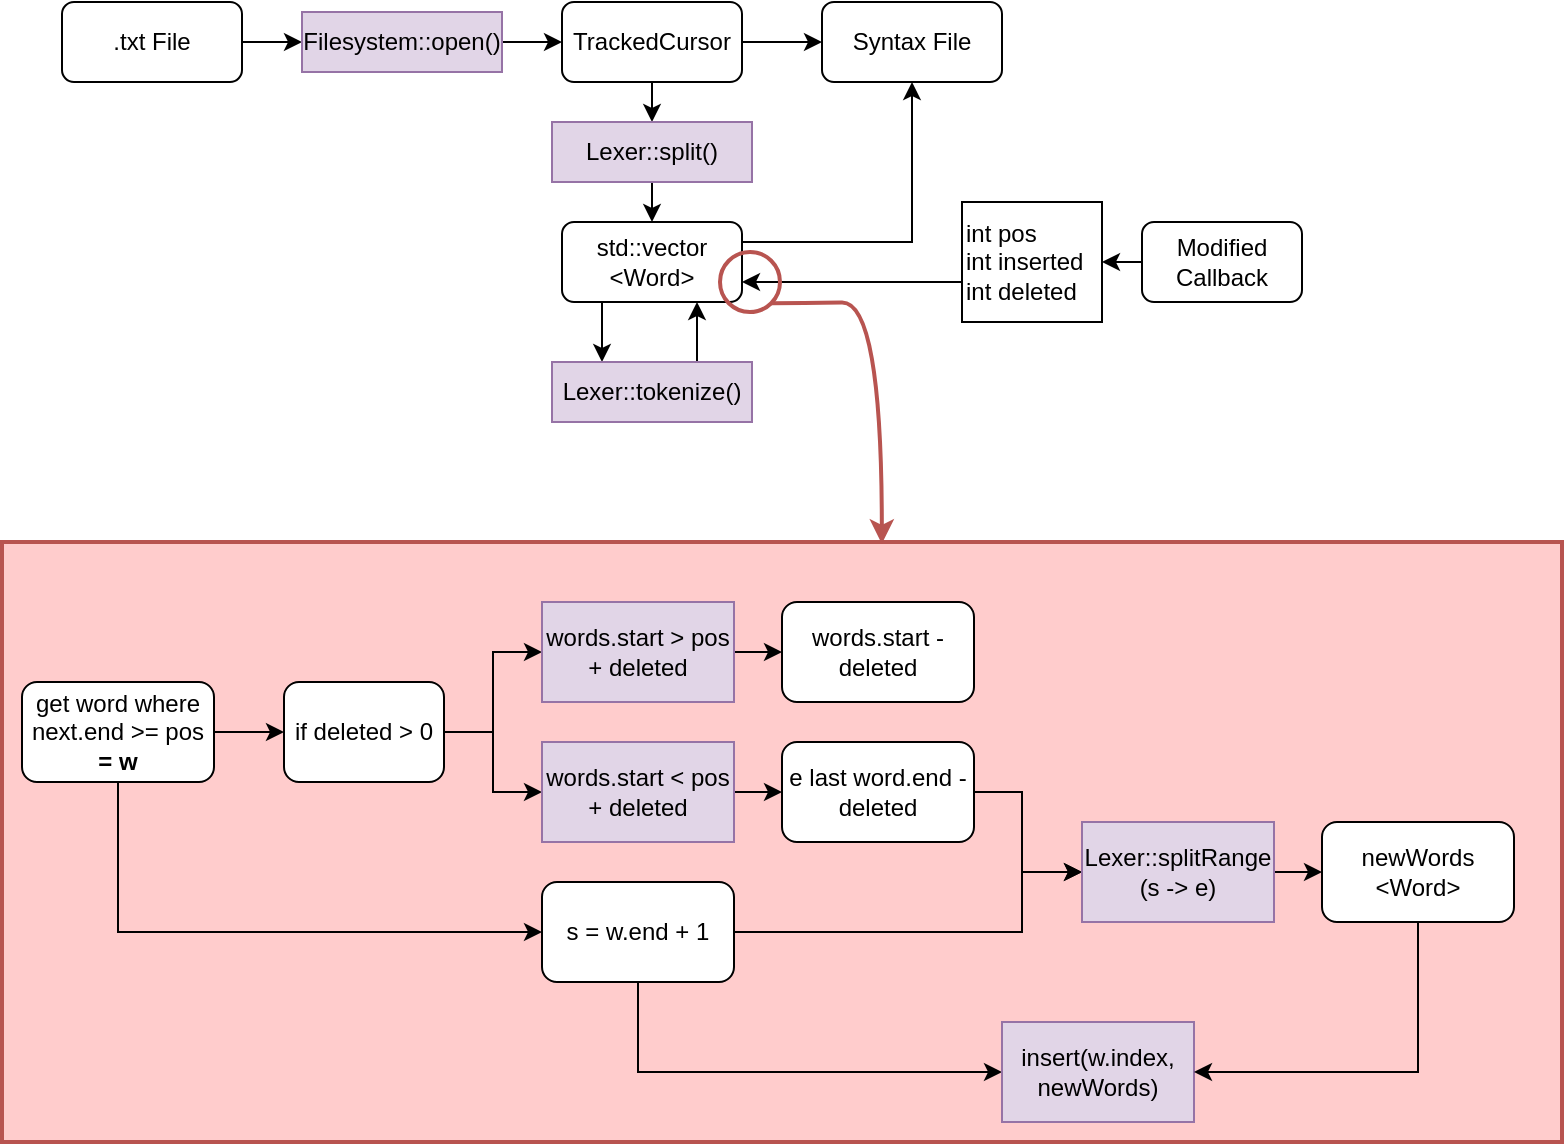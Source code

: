 <mxfile version="27.0.2">
  <diagram name="Seite-1" id="LcutoJYIsuq5r6dQsFdK">
    <mxGraphModel dx="832" dy="642" grid="1" gridSize="10" guides="1" tooltips="1" connect="1" arrows="1" fold="1" page="1" pageScale="1" pageWidth="827" pageHeight="1169" math="0" shadow="0">
      <root>
        <mxCell id="0" />
        <mxCell id="1" parent="0" />
        <mxCell id="gIvbkFvuhjzPxH_8w1TP-27" value="" style="rounded=0;whiteSpace=wrap;html=1;fillColor=#FFCCCC;strokeColor=#b85450;strokeWidth=2;" vertex="1" parent="1">
          <mxGeometry x="40" y="390" width="780" height="300" as="geometry" />
        </mxCell>
        <mxCell id="gIvbkFvuhjzPxH_8w1TP-9" style="edgeStyle=orthogonalEdgeStyle;rounded=0;orthogonalLoop=1;jettySize=auto;html=1;exitX=0.5;exitY=1;exitDx=0;exitDy=0;entryX=0.5;entryY=0;entryDx=0;entryDy=0;" edge="1" parent="1" source="gIvbkFvuhjzPxH_8w1TP-12" target="gIvbkFvuhjzPxH_8w1TP-6">
          <mxGeometry relative="1" as="geometry" />
        </mxCell>
        <mxCell id="gIvbkFvuhjzPxH_8w1TP-11" style="edgeStyle=orthogonalEdgeStyle;rounded=0;orthogonalLoop=1;jettySize=auto;html=1;exitX=1;exitY=0.5;exitDx=0;exitDy=0;entryX=0;entryY=0.5;entryDx=0;entryDy=0;" edge="1" parent="1" source="gIvbkFvuhjzPxH_8w1TP-1" target="gIvbkFvuhjzPxH_8w1TP-8">
          <mxGeometry relative="1" as="geometry" />
        </mxCell>
        <mxCell id="gIvbkFvuhjzPxH_8w1TP-1" value="TrackedCursor" style="rounded=1;whiteSpace=wrap;html=1;" vertex="1" parent="1">
          <mxGeometry x="320" y="120" width="90" height="40" as="geometry" />
        </mxCell>
        <mxCell id="gIvbkFvuhjzPxH_8w1TP-3" style="edgeStyle=orthogonalEdgeStyle;rounded=0;orthogonalLoop=1;jettySize=auto;html=1;exitX=1;exitY=0.5;exitDx=0;exitDy=0;entryX=0;entryY=0.5;entryDx=0;entryDy=0;" edge="1" parent="1" source="gIvbkFvuhjzPxH_8w1TP-4" target="gIvbkFvuhjzPxH_8w1TP-1">
          <mxGeometry relative="1" as="geometry" />
        </mxCell>
        <mxCell id="gIvbkFvuhjzPxH_8w1TP-2" value=".txt File" style="rounded=1;whiteSpace=wrap;html=1;" vertex="1" parent="1">
          <mxGeometry x="70" y="120" width="90" height="40" as="geometry" />
        </mxCell>
        <mxCell id="gIvbkFvuhjzPxH_8w1TP-5" value="" style="edgeStyle=orthogonalEdgeStyle;rounded=0;orthogonalLoop=1;jettySize=auto;html=1;exitX=1;exitY=0.5;exitDx=0;exitDy=0;entryX=0;entryY=0.5;entryDx=0;entryDy=0;" edge="1" parent="1" source="gIvbkFvuhjzPxH_8w1TP-2" target="gIvbkFvuhjzPxH_8w1TP-4">
          <mxGeometry relative="1" as="geometry">
            <mxPoint x="160" y="140" as="sourcePoint" />
            <mxPoint x="340" y="140" as="targetPoint" />
          </mxGeometry>
        </mxCell>
        <mxCell id="gIvbkFvuhjzPxH_8w1TP-4" value="Filesystem::open()" style="text;html=1;align=center;verticalAlign=middle;whiteSpace=wrap;rounded=0;fillColor=#e1d5e7;strokeColor=#9673a6;" vertex="1" parent="1">
          <mxGeometry x="190" y="125" width="100" height="30" as="geometry" />
        </mxCell>
        <mxCell id="gIvbkFvuhjzPxH_8w1TP-19" style="edgeStyle=orthogonalEdgeStyle;rounded=0;orthogonalLoop=1;jettySize=auto;html=1;exitX=0.25;exitY=1;exitDx=0;exitDy=0;entryX=0.25;entryY=0;entryDx=0;entryDy=0;" edge="1" parent="1" source="gIvbkFvuhjzPxH_8w1TP-6" target="gIvbkFvuhjzPxH_8w1TP-17">
          <mxGeometry relative="1" as="geometry" />
        </mxCell>
        <mxCell id="gIvbkFvuhjzPxH_8w1TP-21" style="edgeStyle=orthogonalEdgeStyle;rounded=0;orthogonalLoop=1;jettySize=auto;html=1;exitX=1;exitY=0.5;exitDx=0;exitDy=0;entryX=0.5;entryY=1;entryDx=0;entryDy=0;" edge="1" parent="1" source="gIvbkFvuhjzPxH_8w1TP-6" target="gIvbkFvuhjzPxH_8w1TP-8">
          <mxGeometry relative="1" as="geometry">
            <Array as="points">
              <mxPoint x="410" y="240" />
              <mxPoint x="495" y="240" />
            </Array>
          </mxGeometry>
        </mxCell>
        <mxCell id="gIvbkFvuhjzPxH_8w1TP-6" value="std::vector&lt;div&gt;&amp;lt;Word&amp;gt;&lt;/div&gt;" style="rounded=1;whiteSpace=wrap;html=1;" vertex="1" parent="1">
          <mxGeometry x="320" y="230" width="90" height="40" as="geometry" />
        </mxCell>
        <mxCell id="gIvbkFvuhjzPxH_8w1TP-8" value="Syntax File" style="rounded=1;whiteSpace=wrap;html=1;" vertex="1" parent="1">
          <mxGeometry x="450" y="120" width="90" height="40" as="geometry" />
        </mxCell>
        <mxCell id="gIvbkFvuhjzPxH_8w1TP-13" value="" style="edgeStyle=orthogonalEdgeStyle;rounded=0;orthogonalLoop=1;jettySize=auto;html=1;exitX=0.5;exitY=1;exitDx=0;exitDy=0;entryX=0.5;entryY=0;entryDx=0;entryDy=0;" edge="1" parent="1" source="gIvbkFvuhjzPxH_8w1TP-1" target="gIvbkFvuhjzPxH_8w1TP-12">
          <mxGeometry relative="1" as="geometry">
            <mxPoint x="365" y="160" as="sourcePoint" />
            <mxPoint x="365" y="230" as="targetPoint" />
          </mxGeometry>
        </mxCell>
        <mxCell id="gIvbkFvuhjzPxH_8w1TP-12" value="Lexer::split()" style="text;html=1;align=center;verticalAlign=middle;whiteSpace=wrap;rounded=0;fillColor=#e1d5e7;strokeColor=#9673a6;" vertex="1" parent="1">
          <mxGeometry x="315" y="180" width="100" height="30" as="geometry" />
        </mxCell>
        <mxCell id="gIvbkFvuhjzPxH_8w1TP-24" style="edgeStyle=orthogonalEdgeStyle;rounded=0;orthogonalLoop=1;jettySize=auto;html=1;exitX=0;exitY=0.5;exitDx=0;exitDy=0;entryX=1;entryY=0.5;entryDx=0;entryDy=0;" edge="1" parent="1" source="gIvbkFvuhjzPxH_8w1TP-14" target="gIvbkFvuhjzPxH_8w1TP-22">
          <mxGeometry relative="1" as="geometry" />
        </mxCell>
        <mxCell id="gIvbkFvuhjzPxH_8w1TP-14" value="Modified Callback" style="rounded=1;whiteSpace=wrap;html=1;" vertex="1" parent="1">
          <mxGeometry x="610" y="230" width="80" height="40" as="geometry" />
        </mxCell>
        <mxCell id="gIvbkFvuhjzPxH_8w1TP-20" style="edgeStyle=orthogonalEdgeStyle;rounded=0;orthogonalLoop=1;jettySize=auto;html=1;exitX=0.75;exitY=0;exitDx=0;exitDy=0;entryX=0.75;entryY=1;entryDx=0;entryDy=0;" edge="1" parent="1" source="gIvbkFvuhjzPxH_8w1TP-17" target="gIvbkFvuhjzPxH_8w1TP-6">
          <mxGeometry relative="1" as="geometry" />
        </mxCell>
        <mxCell id="gIvbkFvuhjzPxH_8w1TP-17" value="Lexer::tokenize()" style="text;html=1;align=center;verticalAlign=middle;whiteSpace=wrap;rounded=0;fillColor=#e1d5e7;strokeColor=#9673a6;" vertex="1" parent="1">
          <mxGeometry x="315" y="300" width="100" height="30" as="geometry" />
        </mxCell>
        <mxCell id="gIvbkFvuhjzPxH_8w1TP-25" style="edgeStyle=orthogonalEdgeStyle;rounded=0;orthogonalLoop=1;jettySize=auto;html=1;exitX=0;exitY=0.75;exitDx=0;exitDy=0;entryX=1;entryY=0.75;entryDx=0;entryDy=0;" edge="1" parent="1" source="gIvbkFvuhjzPxH_8w1TP-22" target="gIvbkFvuhjzPxH_8w1TP-6">
          <mxGeometry relative="1" as="geometry">
            <Array as="points">
              <mxPoint x="520" y="260" />
            </Array>
          </mxGeometry>
        </mxCell>
        <mxCell id="gIvbkFvuhjzPxH_8w1TP-22" value="int pos&lt;div&gt;int inserted&lt;/div&gt;&lt;div&gt;int deleted&lt;/div&gt;" style="rounded=0;whiteSpace=wrap;html=1;align=left;" vertex="1" parent="1">
          <mxGeometry x="520" y="220" width="70" height="60" as="geometry" />
        </mxCell>
        <mxCell id="gIvbkFvuhjzPxH_8w1TP-26" value="" style="ellipse;whiteSpace=wrap;html=1;aspect=fixed;fillColor=none;strokeColor=#b85450;strokeWidth=2;" vertex="1" parent="1">
          <mxGeometry x="399" y="245" width="30" height="30" as="geometry" />
        </mxCell>
        <mxCell id="gIvbkFvuhjzPxH_8w1TP-35" style="edgeStyle=orthogonalEdgeStyle;rounded=0;orthogonalLoop=1;jettySize=auto;html=1;exitX=1;exitY=0.5;exitDx=0;exitDy=0;entryX=0;entryY=0.5;entryDx=0;entryDy=0;" edge="1" parent="1" source="gIvbkFvuhjzPxH_8w1TP-28" target="gIvbkFvuhjzPxH_8w1TP-29">
          <mxGeometry relative="1" as="geometry" />
        </mxCell>
        <mxCell id="gIvbkFvuhjzPxH_8w1TP-39" style="edgeStyle=orthogonalEdgeStyle;rounded=0;orthogonalLoop=1;jettySize=auto;html=1;exitX=0.5;exitY=1;exitDx=0;exitDy=0;entryX=0;entryY=0.5;entryDx=0;entryDy=0;" edge="1" parent="1" source="gIvbkFvuhjzPxH_8w1TP-28" target="gIvbkFvuhjzPxH_8w1TP-34">
          <mxGeometry relative="1" as="geometry" />
        </mxCell>
        <mxCell id="gIvbkFvuhjzPxH_8w1TP-28" value="get word where next.end &amp;gt;= pos &lt;b&gt;= w&lt;/b&gt;" style="rounded=1;whiteSpace=wrap;html=1;" vertex="1" parent="1">
          <mxGeometry x="50" y="460" width="96" height="50" as="geometry" />
        </mxCell>
        <mxCell id="gIvbkFvuhjzPxH_8w1TP-36" value="" style="edgeStyle=orthogonalEdgeStyle;rounded=0;orthogonalLoop=1;jettySize=auto;html=1;" edge="1" parent="1" source="gIvbkFvuhjzPxH_8w1TP-29" target="gIvbkFvuhjzPxH_8w1TP-32">
          <mxGeometry relative="1" as="geometry" />
        </mxCell>
        <mxCell id="gIvbkFvuhjzPxH_8w1TP-37" style="edgeStyle=orthogonalEdgeStyle;rounded=0;orthogonalLoop=1;jettySize=auto;html=1;exitX=1;exitY=0.5;exitDx=0;exitDy=0;entryX=0;entryY=0.5;entryDx=0;entryDy=0;" edge="1" parent="1" source="gIvbkFvuhjzPxH_8w1TP-29" target="gIvbkFvuhjzPxH_8w1TP-30">
          <mxGeometry relative="1" as="geometry" />
        </mxCell>
        <mxCell id="gIvbkFvuhjzPxH_8w1TP-29" value="if deleted &amp;gt; 0" style="rounded=1;whiteSpace=wrap;html=1;" vertex="1" parent="1">
          <mxGeometry x="181" y="460" width="80" height="50" as="geometry" />
        </mxCell>
        <mxCell id="gIvbkFvuhjzPxH_8w1TP-38" style="edgeStyle=orthogonalEdgeStyle;rounded=0;orthogonalLoop=1;jettySize=auto;html=1;exitX=1;exitY=0.5;exitDx=0;exitDy=0;entryX=0;entryY=0.5;entryDx=0;entryDy=0;" edge="1" parent="1" source="gIvbkFvuhjzPxH_8w1TP-30" target="gIvbkFvuhjzPxH_8w1TP-31">
          <mxGeometry relative="1" as="geometry" />
        </mxCell>
        <mxCell id="gIvbkFvuhjzPxH_8w1TP-30" value="words.start &amp;gt; pos + deleted" style="rounded=1;whiteSpace=wrap;html=1;arcSize=0;fillColor=#e1d5e7;strokeColor=#9673a6;" vertex="1" parent="1">
          <mxGeometry x="310" y="420" width="96" height="50" as="geometry" />
        </mxCell>
        <mxCell id="gIvbkFvuhjzPxH_8w1TP-31" value="words.start - deleted" style="rounded=1;whiteSpace=wrap;html=1;" vertex="1" parent="1">
          <mxGeometry x="430" y="420" width="96" height="50" as="geometry" />
        </mxCell>
        <mxCell id="gIvbkFvuhjzPxH_8w1TP-40" style="edgeStyle=orthogonalEdgeStyle;rounded=0;orthogonalLoop=1;jettySize=auto;html=1;exitX=1;exitY=0.5;exitDx=0;exitDy=0;entryX=0;entryY=0.5;entryDx=0;entryDy=0;" edge="1" parent="1" source="gIvbkFvuhjzPxH_8w1TP-32" target="gIvbkFvuhjzPxH_8w1TP-33">
          <mxGeometry relative="1" as="geometry" />
        </mxCell>
        <mxCell id="gIvbkFvuhjzPxH_8w1TP-32" value="words.start &amp;lt; pos + deleted" style="rounded=1;whiteSpace=wrap;html=1;arcSize=0;fillColor=#e1d5e7;strokeColor=#9673a6;" vertex="1" parent="1">
          <mxGeometry x="310" y="490" width="96" height="50" as="geometry" />
        </mxCell>
        <mxCell id="gIvbkFvuhjzPxH_8w1TP-43" style="edgeStyle=orthogonalEdgeStyle;rounded=0;orthogonalLoop=1;jettySize=auto;html=1;exitX=1;exitY=0.5;exitDx=0;exitDy=0;entryX=0;entryY=0.5;entryDx=0;entryDy=0;" edge="1" parent="1" source="gIvbkFvuhjzPxH_8w1TP-33" target="gIvbkFvuhjzPxH_8w1TP-41">
          <mxGeometry relative="1" as="geometry">
            <Array as="points">
              <mxPoint x="550" y="515" />
              <mxPoint x="550" y="555" />
            </Array>
          </mxGeometry>
        </mxCell>
        <mxCell id="gIvbkFvuhjzPxH_8w1TP-33" value="e last word.end - deleted" style="rounded=1;whiteSpace=wrap;html=1;" vertex="1" parent="1">
          <mxGeometry x="430" y="490" width="96" height="50" as="geometry" />
        </mxCell>
        <mxCell id="gIvbkFvuhjzPxH_8w1TP-42" style="edgeStyle=orthogonalEdgeStyle;rounded=0;orthogonalLoop=1;jettySize=auto;html=1;exitX=1;exitY=0.5;exitDx=0;exitDy=0;entryX=0;entryY=0.5;entryDx=0;entryDy=0;" edge="1" parent="1" source="gIvbkFvuhjzPxH_8w1TP-34" target="gIvbkFvuhjzPxH_8w1TP-41">
          <mxGeometry relative="1" as="geometry">
            <Array as="points">
              <mxPoint x="550" y="585" />
              <mxPoint x="550" y="555" />
            </Array>
          </mxGeometry>
        </mxCell>
        <mxCell id="gIvbkFvuhjzPxH_8w1TP-47" style="edgeStyle=orthogonalEdgeStyle;rounded=0;orthogonalLoop=1;jettySize=auto;html=1;exitX=0.5;exitY=1;exitDx=0;exitDy=0;entryX=0;entryY=0.5;entryDx=0;entryDy=0;" edge="1" parent="1" source="gIvbkFvuhjzPxH_8w1TP-34" target="gIvbkFvuhjzPxH_8w1TP-44">
          <mxGeometry relative="1" as="geometry" />
        </mxCell>
        <mxCell id="gIvbkFvuhjzPxH_8w1TP-34" value="s = w.end + 1" style="rounded=1;whiteSpace=wrap;html=1;" vertex="1" parent="1">
          <mxGeometry x="310" y="560" width="96" height="50" as="geometry" />
        </mxCell>
        <mxCell id="gIvbkFvuhjzPxH_8w1TP-48" style="edgeStyle=orthogonalEdgeStyle;rounded=0;orthogonalLoop=1;jettySize=auto;html=1;exitX=1;exitY=0.5;exitDx=0;exitDy=0;entryX=0;entryY=0.5;entryDx=0;entryDy=0;" edge="1" parent="1" source="gIvbkFvuhjzPxH_8w1TP-41" target="gIvbkFvuhjzPxH_8w1TP-45">
          <mxGeometry relative="1" as="geometry" />
        </mxCell>
        <mxCell id="gIvbkFvuhjzPxH_8w1TP-41" value="Lexer::splitRange&lt;div&gt;(s -&amp;gt; e)&lt;/div&gt;" style="rounded=1;whiteSpace=wrap;html=1;arcSize=0;fillColor=#e1d5e7;strokeColor=#9673a6;" vertex="1" parent="1">
          <mxGeometry x="580" y="530" width="96" height="50" as="geometry" />
        </mxCell>
        <mxCell id="gIvbkFvuhjzPxH_8w1TP-44" value="insert(w.index,&lt;div&gt;newWords)&lt;/div&gt;" style="rounded=1;whiteSpace=wrap;html=1;arcSize=0;fillColor=#e1d5e7;strokeColor=#9673a6;" vertex="1" parent="1">
          <mxGeometry x="540" y="630" width="96" height="50" as="geometry" />
        </mxCell>
        <mxCell id="gIvbkFvuhjzPxH_8w1TP-46" style="edgeStyle=orthogonalEdgeStyle;rounded=0;orthogonalLoop=1;jettySize=auto;html=1;exitX=0.5;exitY=1;exitDx=0;exitDy=0;entryX=1;entryY=0.5;entryDx=0;entryDy=0;" edge="1" parent="1" source="gIvbkFvuhjzPxH_8w1TP-45" target="gIvbkFvuhjzPxH_8w1TP-44">
          <mxGeometry relative="1" as="geometry" />
        </mxCell>
        <mxCell id="gIvbkFvuhjzPxH_8w1TP-45" value="newWords&lt;div&gt;&amp;lt;Word&amp;gt;&lt;/div&gt;" style="rounded=1;whiteSpace=wrap;html=1;" vertex="1" parent="1">
          <mxGeometry x="700" y="530" width="96" height="50" as="geometry" />
        </mxCell>
        <mxCell id="gIvbkFvuhjzPxH_8w1TP-49" style="rounded=0;orthogonalLoop=1;jettySize=auto;html=1;exitX=1;exitY=1;exitDx=0;exitDy=0;entryX=0.564;entryY=0.003;entryDx=0;entryDy=0;entryPerimeter=0;fillColor=#f8cecc;strokeColor=#b85450;strokeWidth=2;edgeStyle=orthogonalEdgeStyle;curved=1;" edge="1" parent="1" source="gIvbkFvuhjzPxH_8w1TP-26" target="gIvbkFvuhjzPxH_8w1TP-27">
          <mxGeometry relative="1" as="geometry">
            <Array as="points">
              <mxPoint x="440" y="271" />
              <mxPoint x="480" y="270" />
            </Array>
          </mxGeometry>
        </mxCell>
      </root>
    </mxGraphModel>
  </diagram>
</mxfile>

